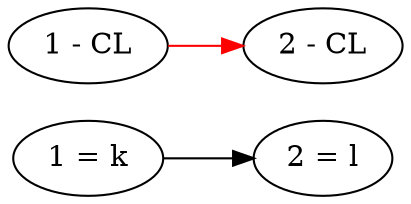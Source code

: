 digraph linear_chain_07 {


  # Weirdly, if you specify horizontal direction, you
  #   have to put the new nodes before the old nodes.
  rankdir="LR";


  # New node relations.
  "1 = k" -> "2 = l"


  # Old node relations.
  "1 - CL" -> "2 - CL" [color = red]


}
